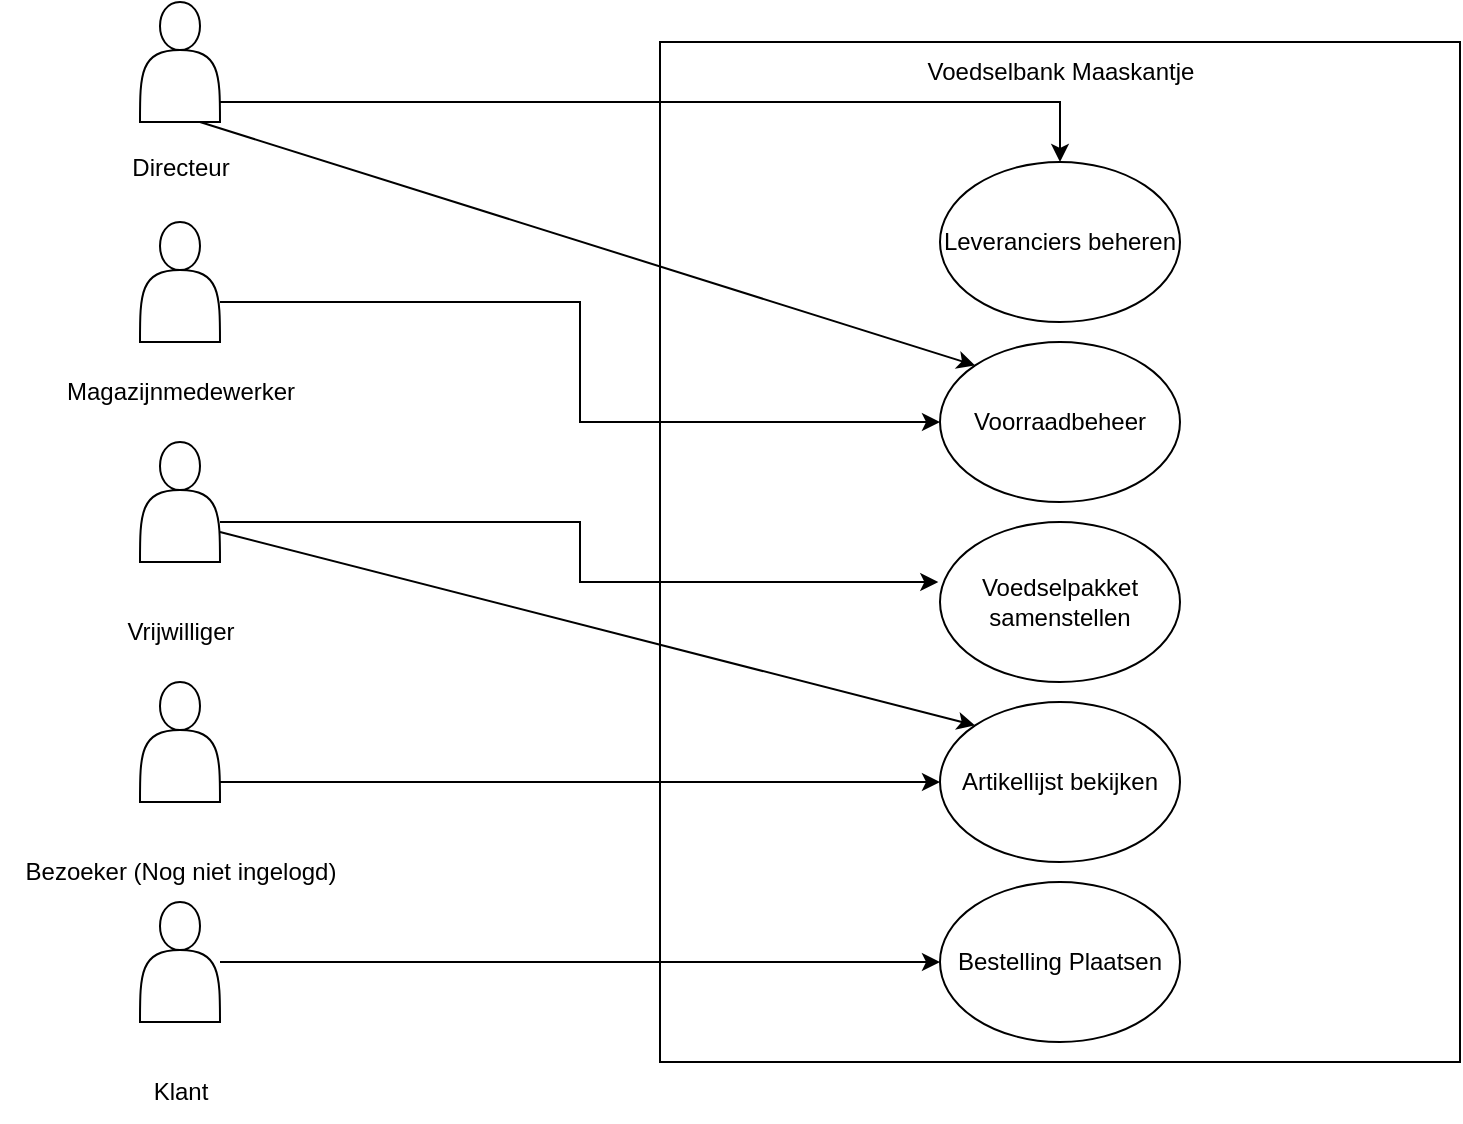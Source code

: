 <mxfile version="24.4.13" type="device">
  <diagram id="C5RBs43oDa-KdzZeNtuy" name="Page-1">
    <mxGraphModel dx="1272" dy="756" grid="1" gridSize="10" guides="1" tooltips="1" connect="1" arrows="1" fold="1" page="1" pageScale="1" pageWidth="827" pageHeight="1169" math="0" shadow="0">
      <root>
        <mxCell id="WIyWlLk6GJQsqaUBKTNV-0" />
        <mxCell id="WIyWlLk6GJQsqaUBKTNV-1" parent="WIyWlLk6GJQsqaUBKTNV-0" />
        <mxCell id="Eky1D9H_-bK8jlTfXVhQ-0" value="" style="rounded=0;whiteSpace=wrap;html=1;" vertex="1" parent="WIyWlLk6GJQsqaUBKTNV-1">
          <mxGeometry x="360" y="120" width="400" height="510" as="geometry" />
        </mxCell>
        <mxCell id="Eky1D9H_-bK8jlTfXVhQ-1" value="Voedselbank Maaskantje" style="text;html=1;align=center;verticalAlign=middle;resizable=0;points=[];autosize=1;strokeColor=none;fillColor=none;" vertex="1" parent="WIyWlLk6GJQsqaUBKTNV-1">
          <mxGeometry x="480" y="120" width="160" height="30" as="geometry" />
        </mxCell>
        <mxCell id="Eky1D9H_-bK8jlTfXVhQ-59" value="" style="edgeStyle=orthogonalEdgeStyle;rounded=0;orthogonalLoop=1;jettySize=auto;html=1;" edge="1" parent="WIyWlLk6GJQsqaUBKTNV-1" source="Eky1D9H_-bK8jlTfXVhQ-2" target="Eky1D9H_-bK8jlTfXVhQ-49">
          <mxGeometry relative="1" as="geometry">
            <mxPoint x="220" y="130.0" as="targetPoint" />
            <Array as="points">
              <mxPoint x="560" y="150" />
            </Array>
          </mxGeometry>
        </mxCell>
        <mxCell id="Eky1D9H_-bK8jlTfXVhQ-2" value="" style="shape=actor;whiteSpace=wrap;html=1;" vertex="1" parent="WIyWlLk6GJQsqaUBKTNV-1">
          <mxGeometry x="100" y="100" width="40" height="60" as="geometry" />
        </mxCell>
        <mxCell id="Eky1D9H_-bK8jlTfXVhQ-48" value="" style="edgeStyle=orthogonalEdgeStyle;rounded=0;orthogonalLoop=1;jettySize=auto;html=1;entryX=0;entryY=0.5;entryDx=0;entryDy=0;" edge="1" parent="WIyWlLk6GJQsqaUBKTNV-1" source="Eky1D9H_-bK8jlTfXVhQ-3" target="Eky1D9H_-bK8jlTfXVhQ-15">
          <mxGeometry relative="1" as="geometry">
            <mxPoint x="220" y="240" as="targetPoint" />
            <Array as="points">
              <mxPoint x="320" y="250" />
              <mxPoint x="320" y="310" />
            </Array>
          </mxGeometry>
        </mxCell>
        <mxCell id="Eky1D9H_-bK8jlTfXVhQ-3" value="" style="shape=actor;whiteSpace=wrap;html=1;" vertex="1" parent="WIyWlLk6GJQsqaUBKTNV-1">
          <mxGeometry x="100" y="210" width="40" height="60" as="geometry" />
        </mxCell>
        <mxCell id="Eky1D9H_-bK8jlTfXVhQ-56" value="" style="edgeStyle=orthogonalEdgeStyle;rounded=0;orthogonalLoop=1;jettySize=auto;html=1;entryX=-0.007;entryY=0.375;entryDx=0;entryDy=0;entryPerimeter=0;" edge="1" parent="WIyWlLk6GJQsqaUBKTNV-1" source="Eky1D9H_-bK8jlTfXVhQ-4" target="Eky1D9H_-bK8jlTfXVhQ-53">
          <mxGeometry relative="1" as="geometry">
            <mxPoint x="220" y="350" as="targetPoint" />
            <Array as="points">
              <mxPoint x="320" y="360" />
              <mxPoint x="320" y="390" />
            </Array>
          </mxGeometry>
        </mxCell>
        <mxCell id="Eky1D9H_-bK8jlTfXVhQ-4" value="" style="shape=actor;whiteSpace=wrap;html=1;" vertex="1" parent="WIyWlLk6GJQsqaUBKTNV-1">
          <mxGeometry x="100" y="320" width="40" height="60" as="geometry" />
        </mxCell>
        <mxCell id="Eky1D9H_-bK8jlTfXVhQ-5" value="Directeur" style="text;html=1;align=center;verticalAlign=middle;resizable=0;points=[];autosize=1;strokeColor=none;fillColor=none;" vertex="1" parent="WIyWlLk6GJQsqaUBKTNV-1">
          <mxGeometry x="85" y="168" width="70" height="30" as="geometry" />
        </mxCell>
        <mxCell id="Eky1D9H_-bK8jlTfXVhQ-6" value="Magazijnmedewerker" style="text;html=1;align=center;verticalAlign=middle;resizable=0;points=[];autosize=1;strokeColor=none;fillColor=none;" vertex="1" parent="WIyWlLk6GJQsqaUBKTNV-1">
          <mxGeometry x="50" y="280" width="140" height="30" as="geometry" />
        </mxCell>
        <mxCell id="Eky1D9H_-bK8jlTfXVhQ-7" value="Vrijwilliger" style="text;html=1;align=center;verticalAlign=middle;resizable=0;points=[];autosize=1;strokeColor=none;fillColor=none;" vertex="1" parent="WIyWlLk6GJQsqaUBKTNV-1">
          <mxGeometry x="80" y="400" width="80" height="30" as="geometry" />
        </mxCell>
        <mxCell id="Eky1D9H_-bK8jlTfXVhQ-28" value="" style="edgeStyle=orthogonalEdgeStyle;rounded=0;orthogonalLoop=1;jettySize=auto;html=1;entryX=0;entryY=0.5;entryDx=0;entryDy=0;" edge="1" parent="WIyWlLk6GJQsqaUBKTNV-1" source="Eky1D9H_-bK8jlTfXVhQ-12" target="Eky1D9H_-bK8jlTfXVhQ-14">
          <mxGeometry relative="1" as="geometry">
            <mxPoint x="220" y="490" as="targetPoint" />
          </mxGeometry>
        </mxCell>
        <mxCell id="Eky1D9H_-bK8jlTfXVhQ-12" value="" style="shape=actor;whiteSpace=wrap;html=1;" vertex="1" parent="WIyWlLk6GJQsqaUBKTNV-1">
          <mxGeometry x="100" y="550" width="40" height="60" as="geometry" />
        </mxCell>
        <mxCell id="Eky1D9H_-bK8jlTfXVhQ-13" value="Klant" style="text;html=1;align=center;verticalAlign=middle;resizable=0;points=[];autosize=1;strokeColor=none;fillColor=none;" vertex="1" parent="WIyWlLk6GJQsqaUBKTNV-1">
          <mxGeometry x="95" y="630" width="50" height="30" as="geometry" />
        </mxCell>
        <mxCell id="Eky1D9H_-bK8jlTfXVhQ-14" value="Bestelling Plaatsen" style="ellipse;whiteSpace=wrap;html=1;" vertex="1" parent="WIyWlLk6GJQsqaUBKTNV-1">
          <mxGeometry x="500" y="540" width="120" height="80" as="geometry" />
        </mxCell>
        <mxCell id="Eky1D9H_-bK8jlTfXVhQ-15" value="Voorraadbeheer" style="ellipse;whiteSpace=wrap;html=1;" vertex="1" parent="WIyWlLk6GJQsqaUBKTNV-1">
          <mxGeometry x="500" y="270" width="120" height="80" as="geometry" />
        </mxCell>
        <mxCell id="Eky1D9H_-bK8jlTfXVhQ-44" value="" style="edgeStyle=orthogonalEdgeStyle;rounded=0;orthogonalLoop=1;jettySize=auto;html=1;entryX=0;entryY=0.5;entryDx=0;entryDy=0;" edge="1" parent="WIyWlLk6GJQsqaUBKTNV-1" source="Eky1D9H_-bK8jlTfXVhQ-29" target="Eky1D9H_-bK8jlTfXVhQ-37">
          <mxGeometry relative="1" as="geometry">
            <mxPoint x="220" y="470" as="targetPoint" />
            <Array as="points">
              <mxPoint x="230" y="490" />
              <mxPoint x="230" y="490" />
            </Array>
          </mxGeometry>
        </mxCell>
        <mxCell id="Eky1D9H_-bK8jlTfXVhQ-29" value="" style="shape=actor;whiteSpace=wrap;html=1;" vertex="1" parent="WIyWlLk6GJQsqaUBKTNV-1">
          <mxGeometry x="100" y="440" width="40" height="60" as="geometry" />
        </mxCell>
        <mxCell id="Eky1D9H_-bK8jlTfXVhQ-30" value="Bezoeker (Nog niet ingelogd)" style="text;html=1;align=center;verticalAlign=middle;resizable=0;points=[];autosize=1;strokeColor=none;fillColor=none;" vertex="1" parent="WIyWlLk6GJQsqaUBKTNV-1">
          <mxGeometry x="30" y="520" width="180" height="30" as="geometry" />
        </mxCell>
        <mxCell id="Eky1D9H_-bK8jlTfXVhQ-37" value="Artikellijst bekijken" style="ellipse;whiteSpace=wrap;html=1;" vertex="1" parent="WIyWlLk6GJQsqaUBKTNV-1">
          <mxGeometry x="500" y="450" width="120" height="80" as="geometry" />
        </mxCell>
        <mxCell id="Eky1D9H_-bK8jlTfXVhQ-49" value="Leveranciers beheren" style="ellipse;whiteSpace=wrap;html=1;" vertex="1" parent="WIyWlLk6GJQsqaUBKTNV-1">
          <mxGeometry x="500" y="180" width="120" height="80" as="geometry" />
        </mxCell>
        <mxCell id="Eky1D9H_-bK8jlTfXVhQ-52" value="" style="endArrow=classic;html=1;rounded=0;exitX=0.75;exitY=1;exitDx=0;exitDy=0;entryX=0;entryY=0;entryDx=0;entryDy=0;" edge="1" parent="WIyWlLk6GJQsqaUBKTNV-1" source="Eky1D9H_-bK8jlTfXVhQ-2" target="Eky1D9H_-bK8jlTfXVhQ-15">
          <mxGeometry width="50" height="50" relative="1" as="geometry">
            <mxPoint x="390" y="320" as="sourcePoint" />
            <mxPoint x="440" y="270" as="targetPoint" />
          </mxGeometry>
        </mxCell>
        <mxCell id="Eky1D9H_-bK8jlTfXVhQ-53" value="Voedselpakket samenstellen" style="ellipse;whiteSpace=wrap;html=1;" vertex="1" parent="WIyWlLk6GJQsqaUBKTNV-1">
          <mxGeometry x="500" y="360" width="120" height="80" as="geometry" />
        </mxCell>
        <mxCell id="Eky1D9H_-bK8jlTfXVhQ-57" value="" style="endArrow=classic;html=1;rounded=0;exitX=1;exitY=0.75;exitDx=0;exitDy=0;entryX=0;entryY=0;entryDx=0;entryDy=0;" edge="1" parent="WIyWlLk6GJQsqaUBKTNV-1" source="Eky1D9H_-bK8jlTfXVhQ-4" target="Eky1D9H_-bK8jlTfXVhQ-37">
          <mxGeometry width="50" height="50" relative="1" as="geometry">
            <mxPoint x="390" y="320" as="sourcePoint" />
            <mxPoint x="440" y="270" as="targetPoint" />
          </mxGeometry>
        </mxCell>
      </root>
    </mxGraphModel>
  </diagram>
</mxfile>
